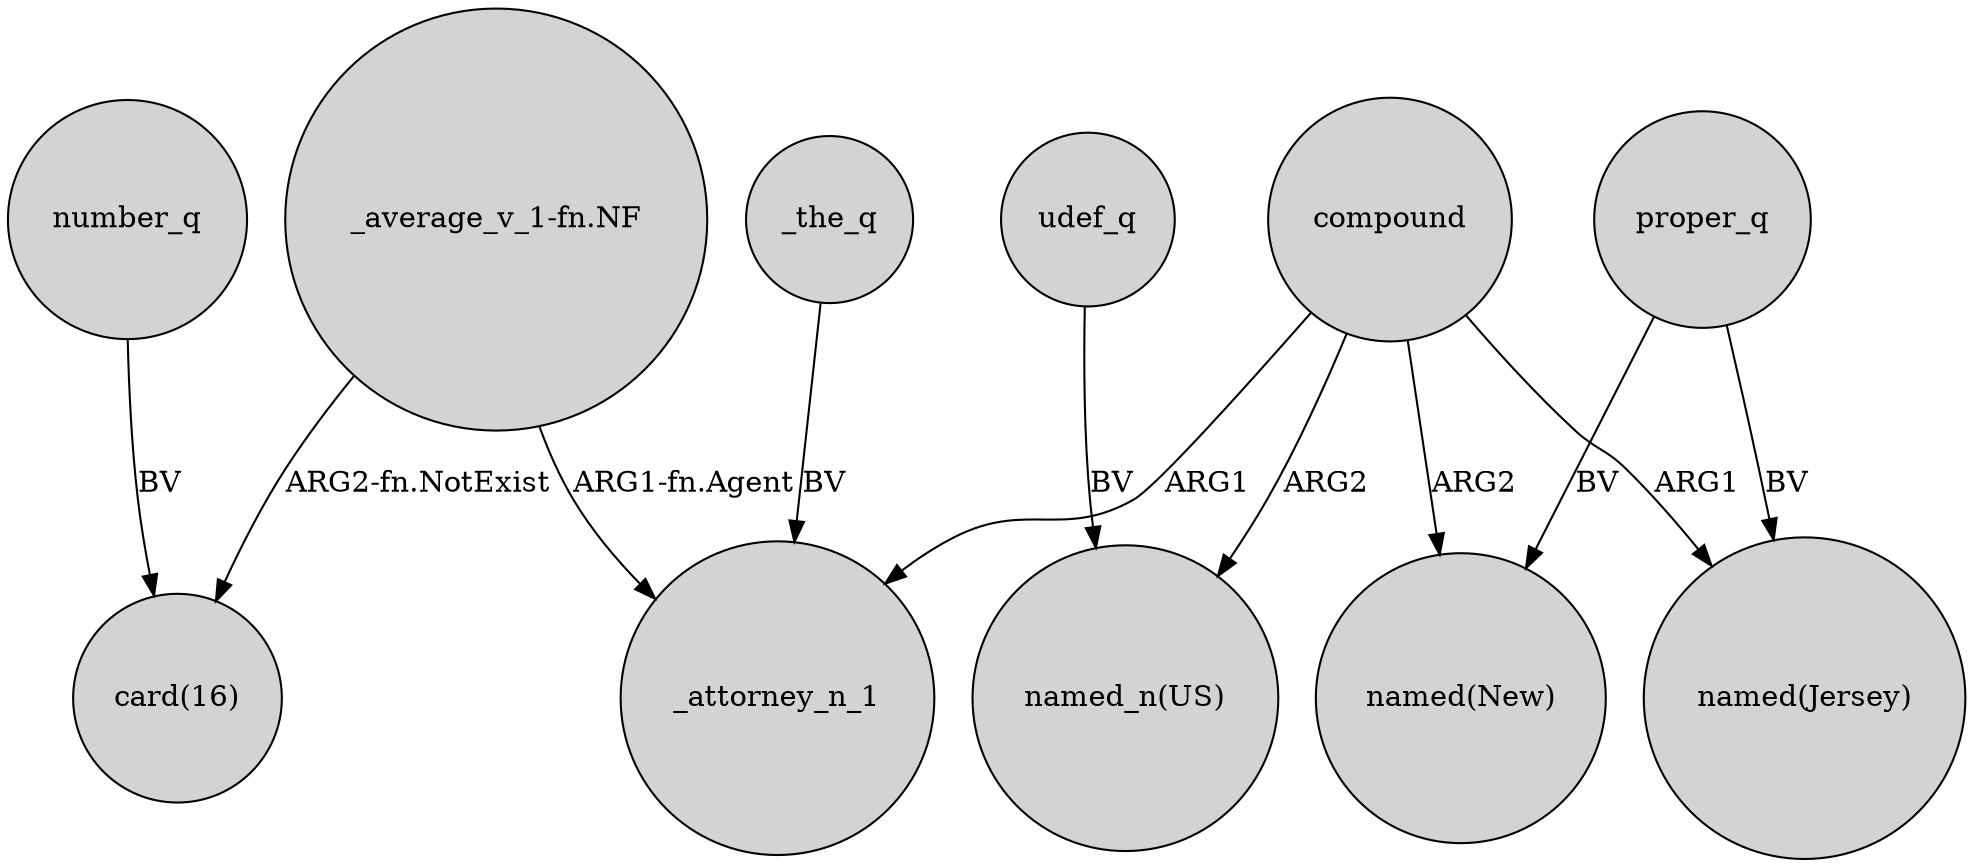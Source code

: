 digraph {
	node [shape=circle style=filled]
	compound -> _attorney_n_1 [label=ARG1]
	"_average_v_1-fn.NF" -> "card(16)" [label="ARG2-fn.NotExist"]
	udef_q -> "named_n(US)" [label=BV]
	compound -> "named(New)" [label=ARG2]
	compound -> "named(Jersey)" [label=ARG1]
	compound -> "named_n(US)" [label=ARG2]
	proper_q -> "named(New)" [label=BV]
	"_average_v_1-fn.NF" -> _attorney_n_1 [label="ARG1-fn.Agent"]
	proper_q -> "named(Jersey)" [label=BV]
	number_q -> "card(16)" [label=BV]
	_the_q -> _attorney_n_1 [label=BV]
}
